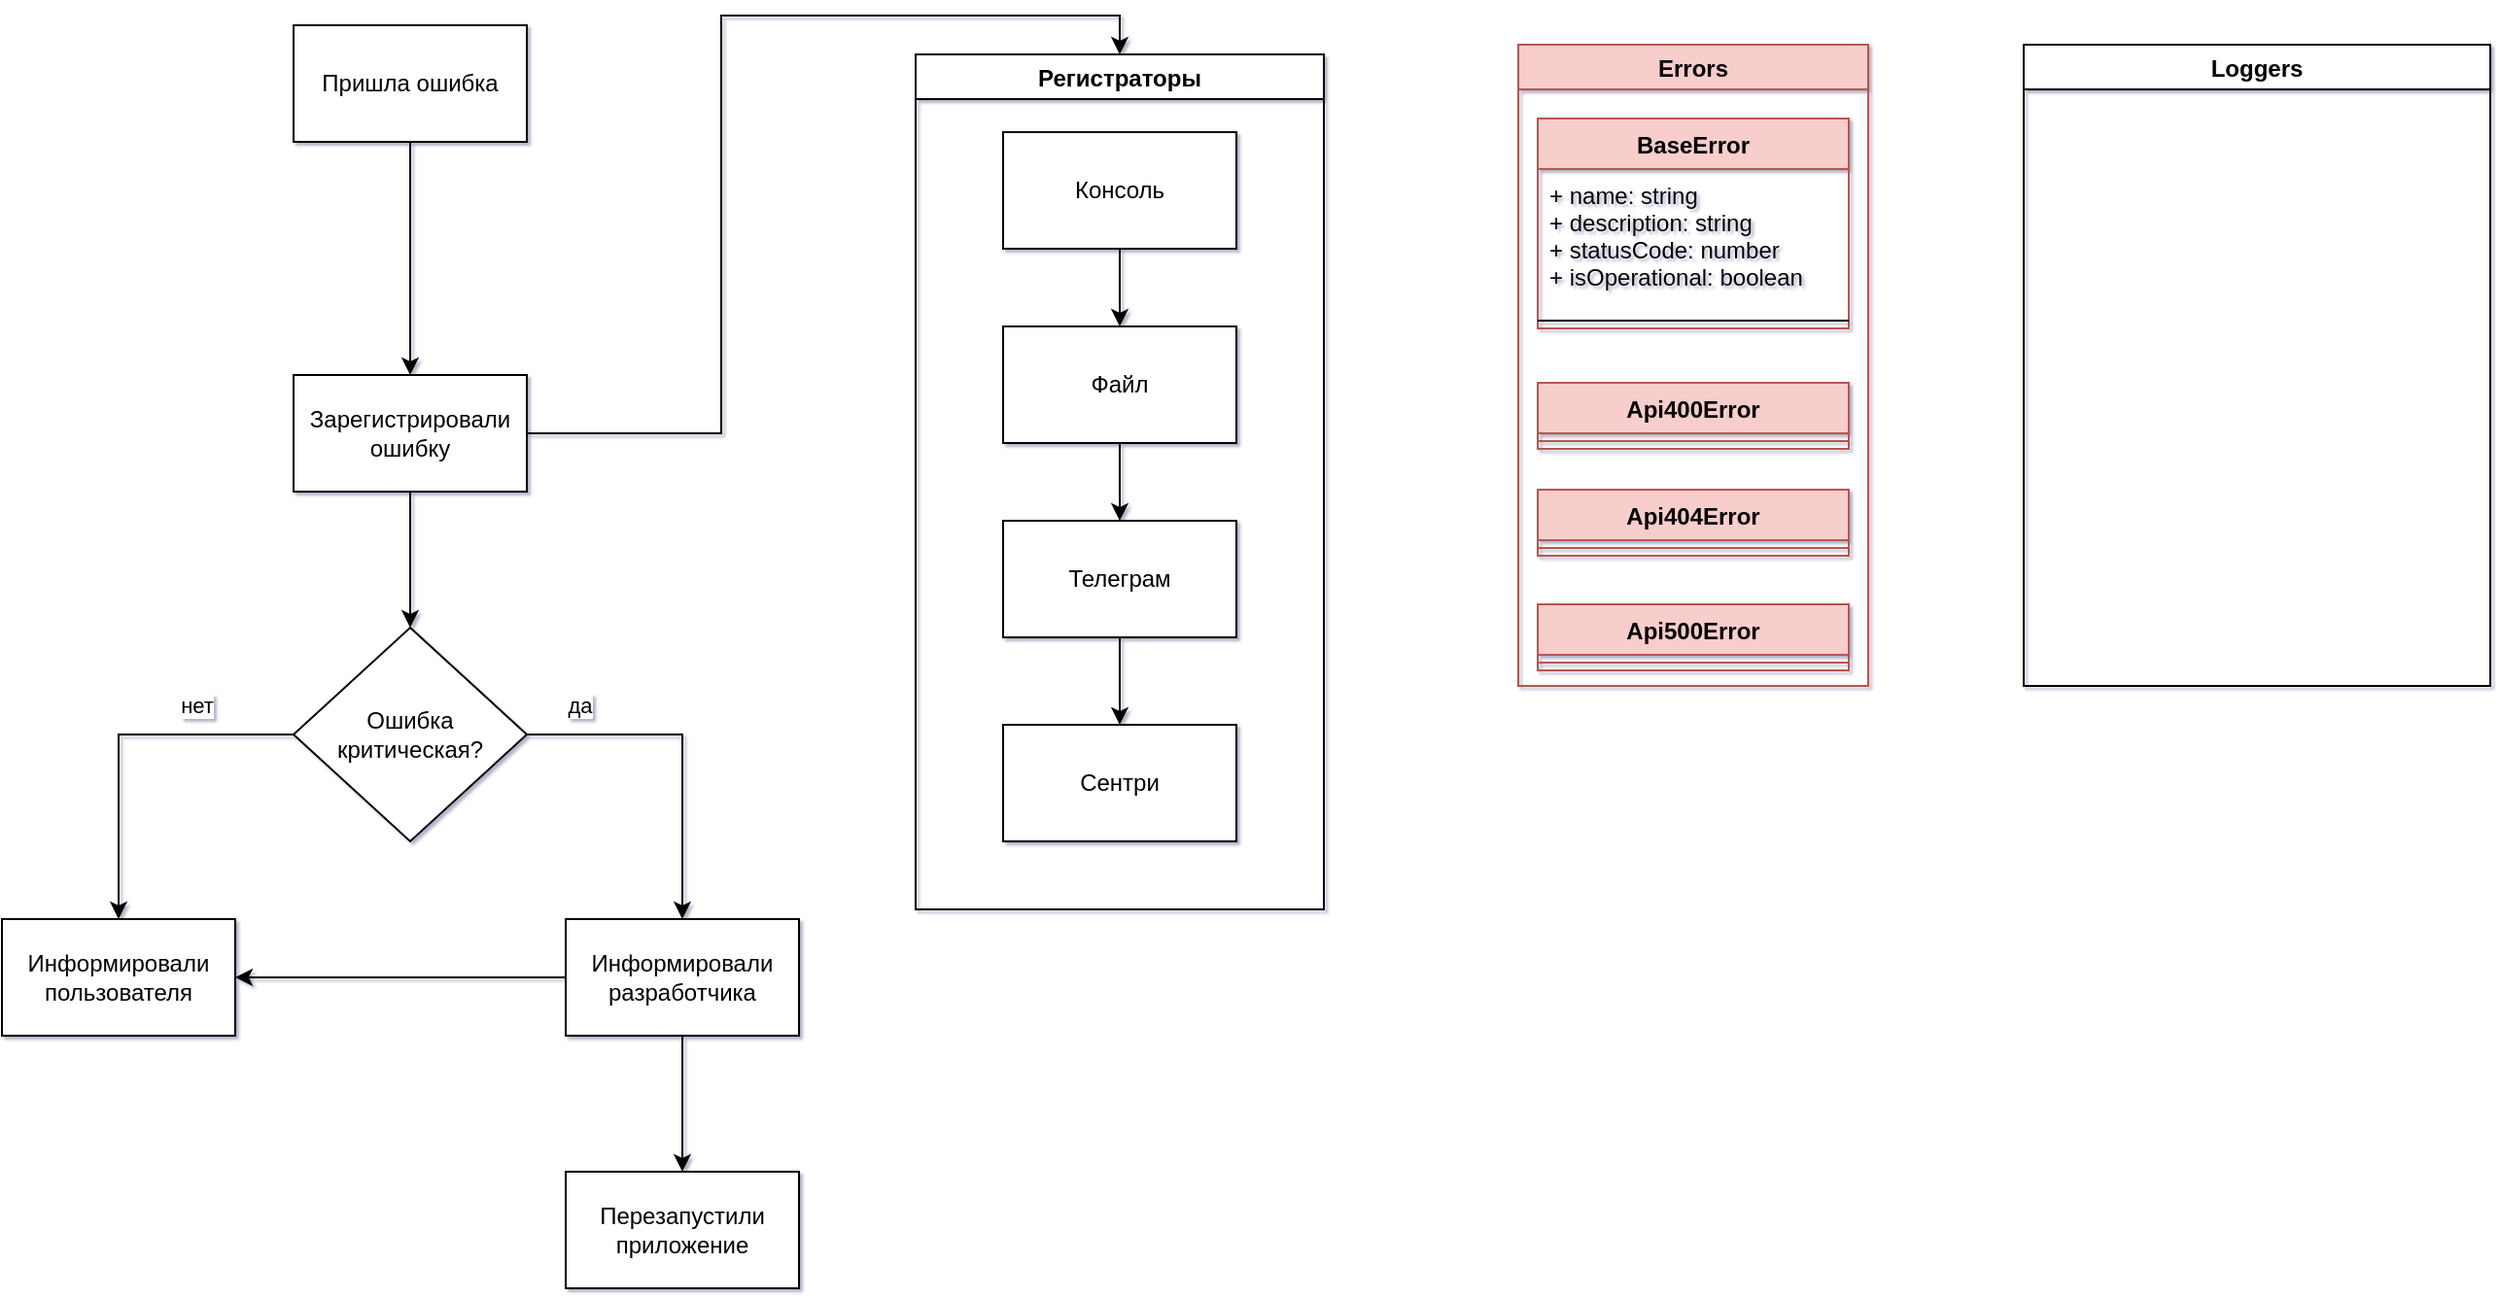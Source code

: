 <mxfile version="16.4.0" type="device" pages="3"><diagram id="lfMrd1K0IAASznsn5h90" name="Страница 1"><mxGraphModel dx="1038" dy="660" grid="1" gridSize="10" guides="1" tooltips="1" connect="1" arrows="1" fold="1" page="1" pageScale="1" pageWidth="827" pageHeight="1169" background="none" math="0" shadow="1"><root><mxCell id="0"/><mxCell id="1" parent="0"/><mxCell id="ivxCWfEAhdlc8-ldSJmK-45" value="Регистраторы" style="swimlane;" parent="1" vertex="1"><mxGeometry x="570" y="45" width="210" height="440" as="geometry"><mxRectangle x="490" y="50" width="120" height="23" as="alternateBounds"/></mxGeometry></mxCell><mxCell id="ivxCWfEAhdlc8-ldSJmK-21" value="Консоль" style="rounded=0;whiteSpace=wrap;html=1;" parent="ivxCWfEAhdlc8-ldSJmK-45" vertex="1"><mxGeometry x="45" y="40" width="120" height="60" as="geometry"/></mxCell><mxCell id="ivxCWfEAhdlc8-ldSJmK-24" value="Файл" style="rounded=0;whiteSpace=wrap;html=1;" parent="ivxCWfEAhdlc8-ldSJmK-45" vertex="1"><mxGeometry x="45" y="140" width="120" height="60" as="geometry"/></mxCell><mxCell id="ivxCWfEAhdlc8-ldSJmK-28" style="edgeStyle=orthogonalEdgeStyle;rounded=0;orthogonalLoop=1;jettySize=auto;html=1;exitX=0.5;exitY=1;exitDx=0;exitDy=0;entryX=0.5;entryY=0;entryDx=0;entryDy=0;" parent="ivxCWfEAhdlc8-ldSJmK-45" source="ivxCWfEAhdlc8-ldSJmK-21" target="ivxCWfEAhdlc8-ldSJmK-24" edge="1"><mxGeometry relative="1" as="geometry"/></mxCell><mxCell id="4nJwnJJcIBQtRa3K3f41-3" value="" style="edgeStyle=orthogonalEdgeStyle;rounded=0;orthogonalLoop=1;jettySize=auto;html=1;" parent="ivxCWfEAhdlc8-ldSJmK-45" source="ivxCWfEAhdlc8-ldSJmK-26" target="4nJwnJJcIBQtRa3K3f41-2" edge="1"><mxGeometry relative="1" as="geometry"/></mxCell><mxCell id="ivxCWfEAhdlc8-ldSJmK-26" value="Телеграм" style="rounded=0;whiteSpace=wrap;html=1;" parent="ivxCWfEAhdlc8-ldSJmK-45" vertex="1"><mxGeometry x="45" y="240" width="120" height="60" as="geometry"/></mxCell><mxCell id="ivxCWfEAhdlc8-ldSJmK-29" style="edgeStyle=orthogonalEdgeStyle;rounded=0;orthogonalLoop=1;jettySize=auto;html=1;exitX=0.5;exitY=1;exitDx=0;exitDy=0;entryX=0.5;entryY=0;entryDx=0;entryDy=0;" parent="ivxCWfEAhdlc8-ldSJmK-45" source="ivxCWfEAhdlc8-ldSJmK-24" target="ivxCWfEAhdlc8-ldSJmK-26" edge="1"><mxGeometry relative="1" as="geometry"/></mxCell><mxCell id="4nJwnJJcIBQtRa3K3f41-2" value="Сентри" style="rounded=0;whiteSpace=wrap;html=1;" parent="ivxCWfEAhdlc8-ldSJmK-45" vertex="1"><mxGeometry x="45" y="345" width="120" height="60" as="geometry"/></mxCell><mxCell id="ivxCWfEAhdlc8-ldSJmK-16" value="" style="edgeStyle=orthogonalEdgeStyle;rounded=0;orthogonalLoop=1;jettySize=auto;html=1;" parent="1" source="ivxCWfEAhdlc8-ldSJmK-14" target="ivxCWfEAhdlc8-ldSJmK-15" edge="1"><mxGeometry relative="1" as="geometry"/></mxCell><mxCell id="ivxCWfEAhdlc8-ldSJmK-14" value="Пришла ошибка&lt;br&gt;" style="rounded=0;whiteSpace=wrap;html=1;" parent="1" vertex="1"><mxGeometry x="250" y="30" width="120" height="60" as="geometry"/></mxCell><mxCell id="ivxCWfEAhdlc8-ldSJmK-37" style="edgeStyle=orthogonalEdgeStyle;rounded=0;orthogonalLoop=1;jettySize=auto;html=1;exitX=0.5;exitY=1;exitDx=0;exitDy=0;entryX=0.5;entryY=0;entryDx=0;entryDy=0;" parent="1" source="ivxCWfEAhdlc8-ldSJmK-15" target="ivxCWfEAhdlc8-ldSJmK-34" edge="1"><mxGeometry relative="1" as="geometry"/></mxCell><mxCell id="ivxCWfEAhdlc8-ldSJmK-46" style="edgeStyle=orthogonalEdgeStyle;rounded=0;orthogonalLoop=1;jettySize=auto;html=1;exitX=1;exitY=0.5;exitDx=0;exitDy=0;entryX=0.5;entryY=0;entryDx=0;entryDy=0;" parent="1" source="ivxCWfEAhdlc8-ldSJmK-15" target="ivxCWfEAhdlc8-ldSJmK-45" edge="1"><mxGeometry relative="1" as="geometry"/></mxCell><mxCell id="ivxCWfEAhdlc8-ldSJmK-15" value="Зарегистрировали ошибку" style="rounded=0;whiteSpace=wrap;html=1;" parent="1" vertex="1"><mxGeometry x="250" y="210" width="120" height="60" as="geometry"/></mxCell><mxCell id="ivxCWfEAhdlc8-ldSJmK-19" value="Информировали пользователя" style="rounded=0;whiteSpace=wrap;html=1;" parent="1" vertex="1"><mxGeometry x="100" y="490" width="120" height="60" as="geometry"/></mxCell><mxCell id="ivxCWfEAhdlc8-ldSJmK-42" value="" style="edgeStyle=orthogonalEdgeStyle;rounded=0;orthogonalLoop=1;jettySize=auto;html=1;" parent="1" source="ivxCWfEAhdlc8-ldSJmK-32" target="ivxCWfEAhdlc8-ldSJmK-41" edge="1"><mxGeometry relative="1" as="geometry"/></mxCell><mxCell id="ivxCWfEAhdlc8-ldSJmK-47" style="edgeStyle=orthogonalEdgeStyle;rounded=0;orthogonalLoop=1;jettySize=auto;html=1;exitX=0;exitY=0.5;exitDx=0;exitDy=0;entryX=1;entryY=0.5;entryDx=0;entryDy=0;" parent="1" source="ivxCWfEAhdlc8-ldSJmK-32" target="ivxCWfEAhdlc8-ldSJmK-19" edge="1"><mxGeometry relative="1" as="geometry"/></mxCell><mxCell id="ivxCWfEAhdlc8-ldSJmK-32" value="Информировали разработчика" style="rounded=0;whiteSpace=wrap;html=1;" parent="1" vertex="1"><mxGeometry x="390" y="490" width="120" height="60" as="geometry"/></mxCell><mxCell id="ivxCWfEAhdlc8-ldSJmK-38" style="edgeStyle=orthogonalEdgeStyle;rounded=0;orthogonalLoop=1;jettySize=auto;html=1;exitX=1;exitY=0.5;exitDx=0;exitDy=0;entryX=0.5;entryY=0;entryDx=0;entryDy=0;" parent="1" source="ivxCWfEAhdlc8-ldSJmK-34" target="ivxCWfEAhdlc8-ldSJmK-32" edge="1"><mxGeometry relative="1" as="geometry"/></mxCell><mxCell id="ivxCWfEAhdlc8-ldSJmK-44" value="да" style="edgeLabel;html=1;align=center;verticalAlign=middle;resizable=0;points=[];" parent="ivxCWfEAhdlc8-ldSJmK-38" vertex="1" connectable="0"><mxGeometry x="-0.689" y="-1" relative="1" as="geometry"><mxPoint y="-16" as="offset"/></mxGeometry></mxCell><mxCell id="ivxCWfEAhdlc8-ldSJmK-39" style="edgeStyle=orthogonalEdgeStyle;rounded=0;orthogonalLoop=1;jettySize=auto;html=1;exitX=0;exitY=0.5;exitDx=0;exitDy=0;entryX=0.5;entryY=0;entryDx=0;entryDy=0;" parent="1" source="ivxCWfEAhdlc8-ldSJmK-34" target="ivxCWfEAhdlc8-ldSJmK-19" edge="1"><mxGeometry relative="1" as="geometry"/></mxCell><mxCell id="ivxCWfEAhdlc8-ldSJmK-43" value="нет" style="edgeLabel;html=1;align=center;verticalAlign=middle;resizable=0;points=[];" parent="ivxCWfEAhdlc8-ldSJmK-39" vertex="1" connectable="0"><mxGeometry x="-0.353" y="-2" relative="1" as="geometry"><mxPoint x="10" y="-13" as="offset"/></mxGeometry></mxCell><mxCell id="ivxCWfEAhdlc8-ldSJmK-34" value="Ошибка критическая?" style="rhombus;whiteSpace=wrap;html=1;" parent="1" vertex="1"><mxGeometry x="250" y="340" width="120" height="110" as="geometry"/></mxCell><mxCell id="ivxCWfEAhdlc8-ldSJmK-41" value="Перезапустили приложение" style="rounded=0;whiteSpace=wrap;html=1;" parent="1" vertex="1"><mxGeometry x="390" y="620" width="120" height="60" as="geometry"/></mxCell><mxCell id="ivxCWfEAhdlc8-ldSJmK-69" value="Errors" style="swimlane;fillColor=#f8cecc;strokeColor=#b85450;" parent="1" vertex="1"><mxGeometry x="880" y="40" width="180" height="330" as="geometry"/></mxCell><mxCell id="ivxCWfEAhdlc8-ldSJmK-48" value="BaseError" style="swimlane;fontStyle=1;align=center;verticalAlign=top;childLayout=stackLayout;horizontal=1;startSize=26;horizontalStack=0;resizeParent=1;resizeParentMax=0;resizeLast=0;collapsible=1;marginBottom=0;fillColor=#f8cecc;strokeColor=#b85450;" parent="ivxCWfEAhdlc8-ldSJmK-69" vertex="1"><mxGeometry x="10" y="38" width="160" height="108" as="geometry"><mxRectangle x="1140" y="40" width="90" height="26" as="alternateBounds"/></mxGeometry></mxCell><mxCell id="ivxCWfEAhdlc8-ldSJmK-49" value="+ name: string&#10;+ description: string&#10;+ statusCode: number&#10;+ isOperational: boolean" style="text;strokeColor=none;fillColor=none;align=left;verticalAlign=top;spacingLeft=4;spacingRight=4;overflow=hidden;rotatable=0;points=[[0,0.5],[1,0.5]];portConstraint=eastwest;" parent="ivxCWfEAhdlc8-ldSJmK-48" vertex="1"><mxGeometry y="26" width="160" height="74" as="geometry"/></mxCell><mxCell id="ivxCWfEAhdlc8-ldSJmK-50" value="" style="line;strokeWidth=1;fillColor=none;align=left;verticalAlign=middle;spacingTop=-1;spacingLeft=3;spacingRight=3;rotatable=0;labelPosition=right;points=[];portConstraint=eastwest;" parent="ivxCWfEAhdlc8-ldSJmK-48" vertex="1"><mxGeometry y="100" width="160" height="8" as="geometry"/></mxCell><mxCell id="ivxCWfEAhdlc8-ldSJmK-52" value="Api404Error&#10;" style="swimlane;fontStyle=1;align=center;verticalAlign=top;childLayout=stackLayout;horizontal=1;startSize=26;horizontalStack=0;resizeParent=1;resizeParentMax=0;resizeLast=0;collapsible=1;marginBottom=0;fillColor=#f8cecc;strokeColor=#b85450;" parent="ivxCWfEAhdlc8-ldSJmK-69" vertex="1"><mxGeometry x="10" y="229" width="160" height="34" as="geometry"><mxRectangle x="860" y="197" width="100" height="26" as="alternateBounds"/></mxGeometry></mxCell><mxCell id="ivxCWfEAhdlc8-ldSJmK-54" value="" style="line;strokeWidth=1;fillColor=#f8cecc;align=left;verticalAlign=middle;spacingTop=-1;spacingLeft=3;spacingRight=3;rotatable=0;labelPosition=right;points=[];portConstraint=eastwest;strokeColor=#b85450;" parent="ivxCWfEAhdlc8-ldSJmK-52" vertex="1"><mxGeometry y="26" width="160" height="8" as="geometry"/></mxCell><mxCell id="ivxCWfEAhdlc8-ldSJmK-57" value="Api400Error" style="swimlane;fontStyle=1;align=center;verticalAlign=top;childLayout=stackLayout;horizontal=1;startSize=26;horizontalStack=0;resizeParent=1;resizeParentMax=0;resizeLast=0;collapsible=1;marginBottom=0;fillColor=#f8cecc;strokeColor=#b85450;" parent="ivxCWfEAhdlc8-ldSJmK-69" vertex="1"><mxGeometry x="10" y="174" width="160" height="34" as="geometry"/></mxCell><mxCell id="ivxCWfEAhdlc8-ldSJmK-59" value="" style="line;strokeWidth=1;fillColor=#f8cecc;align=left;verticalAlign=middle;spacingTop=-1;spacingLeft=3;spacingRight=3;rotatable=0;labelPosition=right;points=[];portConstraint=eastwest;strokeColor=#b85450;" parent="ivxCWfEAhdlc8-ldSJmK-57" vertex="1"><mxGeometry y="26" width="160" height="8" as="geometry"/></mxCell><mxCell id="ivxCWfEAhdlc8-ldSJmK-62" value="Api500Error" style="swimlane;fontStyle=1;align=center;verticalAlign=top;childLayout=stackLayout;horizontal=1;startSize=26;horizontalStack=0;resizeParent=1;resizeParentMax=0;resizeLast=0;collapsible=1;marginBottom=0;fillColor=#f8cecc;strokeColor=#b85450;" parent="ivxCWfEAhdlc8-ldSJmK-69" vertex="1"><mxGeometry x="10" y="288" width="160" height="34" as="geometry"/></mxCell><mxCell id="ivxCWfEAhdlc8-ldSJmK-64" value="" style="line;strokeWidth=1;fillColor=#f8cecc;align=left;verticalAlign=middle;spacingTop=-1;spacingLeft=3;spacingRight=3;rotatable=0;labelPosition=right;points=[];portConstraint=eastwest;strokeColor=#b85450;" parent="ivxCWfEAhdlc8-ldSJmK-62" vertex="1"><mxGeometry y="26" width="160" height="8" as="geometry"/></mxCell><mxCell id="ivxCWfEAhdlc8-ldSJmK-70" value="Loggers" style="swimlane;" parent="1" vertex="1"><mxGeometry x="1140" y="40" width="240" height="330" as="geometry"/></mxCell></root></mxGraphModel></diagram><diagram id="gvhKRwUl9R8Tjmkr-dXn" name="Страница 2"><mxGraphModel dx="2310" dy="943" grid="1" gridSize="10" guides="1" tooltips="1" connect="1" arrows="1" fold="1" page="1" pageScale="1" pageWidth="827" pageHeight="1169" math="0" shadow="0"><root><mxCell id="0dE2-sO4631f6GhfkwZN-0"/><mxCell id="0dE2-sO4631f6GhfkwZN-1" parent="0dE2-sO4631f6GhfkwZN-0"/><mxCell id="0dE2-sO4631f6GhfkwZN-2" value="Handlers" style="swimlane;" vertex="1" parent="0dE2-sO4631f6GhfkwZN-1"><mxGeometry x="830" y="50" width="200" height="200" as="geometry"/></mxCell><mxCell id="0dE2-sO4631f6GhfkwZN-3" value="Middlewares" style="swimlane;" vertex="1" parent="0dE2-sO4631f6GhfkwZN-1"><mxGeometry x="830" y="480" width="200" height="200" as="geometry"/></mxCell><mxCell id="0dE2-sO4631f6GhfkwZN-4" value="Routes" style="swimlane;" vertex="1" parent="0dE2-sO4631f6GhfkwZN-1"><mxGeometry x="830" y="270" width="200" height="200" as="geometry"/></mxCell><mxCell id="0dE2-sO4631f6GhfkwZN-5" value="Loggers" style="swimlane;" vertex="1" parent="0dE2-sO4631f6GhfkwZN-1"><mxGeometry x="-220" y="290" width="200" height="200" as="geometry"/></mxCell><mxCell id="0dE2-sO4631f6GhfkwZN-6" value="Workers" style="swimlane;" vertex="1" parent="0dE2-sO4631f6GhfkwZN-1"><mxGeometry x="-220" y="70" width="200" height="200" as="geometry"/></mxCell><mxCell id="0dE2-sO4631f6GhfkwZN-7" value="App" style="rounded=0;whiteSpace=wrap;html=1;" vertex="1" parent="0dE2-sO4631f6GhfkwZN-1"><mxGeometry x="340" y="420" width="120" height="60" as="geometry"/></mxCell><mxCell id="0dE2-sO4631f6GhfkwZN-8" value="Express" style="rounded=0;whiteSpace=wrap;html=1;" vertex="1" parent="0dE2-sO4631f6GhfkwZN-1"><mxGeometry x="340" y="250" width="120" height="60" as="geometry"/></mxCell></root></mxGraphModel></diagram><diagram id="aYA4PMsswlFGdFgIy05z" name="CI/CD"><mxGraphModel dx="1038" dy="660" grid="1" gridSize="10" guides="1" tooltips="1" connect="1" arrows="1" fold="1" page="1" pageScale="1" pageWidth="827" pageHeight="1169" math="0" shadow="0"><root><mxCell id="JNf0yUcaJFasIYvNOUmK-0"/><mxCell id="JNf0yUcaJFasIYvNOUmK-1" parent="JNf0yUcaJFasIYvNOUmK-0"/><mxCell id="JNf0yUcaJFasIYvNOUmK-4" value="" style="shape=flexArrow;endArrow=classic;html=1;rounded=0;" edge="1" parent="JNf0yUcaJFasIYvNOUmK-1"><mxGeometry width="50" height="50" relative="1" as="geometry"><mxPoint x="190" y="20" as="sourcePoint"/><mxPoint x="190" y="620" as="targetPoint"/></mxGeometry></mxCell><mxCell id="JNf0yUcaJFasIYvNOUmK-5" value="" style="shape=flexArrow;endArrow=classic;html=1;rounded=0;" edge="1" parent="JNf0yUcaJFasIYvNOUmK-1"><mxGeometry width="50" height="50" relative="1" as="geometry"><mxPoint x="190" y="200" as="sourcePoint"/><mxPoint x="130" y="260" as="targetPoint"/></mxGeometry></mxCell><mxCell id="JNf0yUcaJFasIYvNOUmK-6" value="tag&lt;br&gt;release" style="rounded=0;whiteSpace=wrap;html=1;" vertex="1" parent="JNf0yUcaJFasIYvNOUmK-1"><mxGeometry x="10" y="260" width="120" height="60" as="geometry"/></mxCell><mxCell id="JNf0yUcaJFasIYvNOUmK-7" value="tag&lt;br&gt;stage" style="rounded=0;whiteSpace=wrap;html=1;" vertex="1" parent="JNf0yUcaJFasIYvNOUmK-1"><mxGeometry x="10" y="380" width="120" height="60" as="geometry"/></mxCell><mxCell id="JNf0yUcaJFasIYvNOUmK-8" value="" style="shape=flexArrow;endArrow=classic;html=1;rounded=0;" edge="1" parent="JNf0yUcaJFasIYvNOUmK-1"><mxGeometry width="50" height="50" relative="1" as="geometry"><mxPoint x="190" y="320" as="sourcePoint"/><mxPoint x="130" y="380" as="targetPoint"/></mxGeometry></mxCell></root></mxGraphModel></diagram></mxfile>